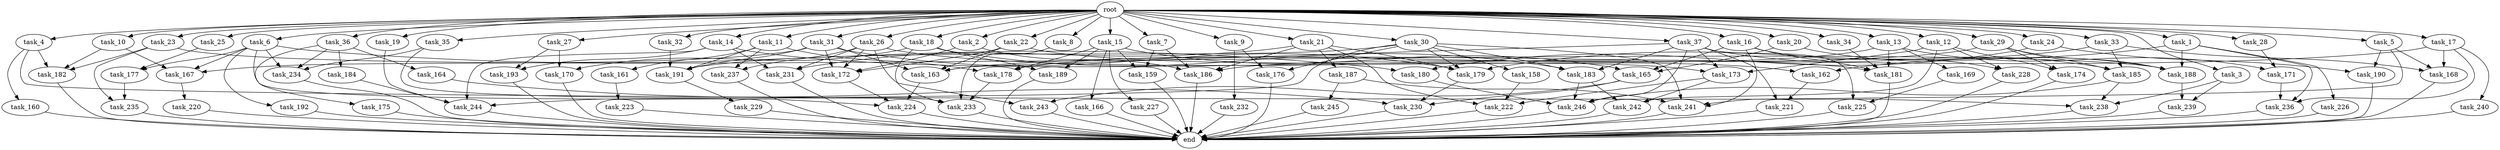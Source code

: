 digraph G {
  task_189 [size="1099511627.776000"];
  task_171 [size="893353197.568000"];
  task_32 [size="1.024000"];
  task_191 [size="1494648619.008000"];
  task_28 [size="1.024000"];
  task_220 [size="858993459.200000"];
  task_27 [size="1.024000"];
  task_4 [size="1.024000"];
  task_2 [size="1.024000"];
  task_13 [size="1.024000"];
  task_224 [size="1185410973.696000"];
  task_186 [size="1769526525.952000"];
  task_177 [size="764504178.688000"];
  task_228 [size="730144440.320000"];
  task_223 [size="549755813.888000"];
  task_245 [size="34359738.368000"];
  task_6 [size="1.024000"];
  task_9 [size="1.024000"];
  task_175 [size="420906795.008000"];
  task_241 [size="558345748.480000"];
  task_159 [size="858993459.200000"];
  task_188 [size="1503238553.600000"];
  task_164 [size="420906795.008000"];
  task_231 [size="670014898.176000"];
  task_158 [size="77309411.328000"];
  task_183 [size="1176821039.104000"];
  task_31 [size="1.024000"];
  task_234 [size="712964571.136000"];
  task_36 [size="1.024000"];
  task_16 [size="1.024000"];
  task_185 [size="1460288880.640000"];
  task_243 [size="730144440.320000"];
  task_161 [size="420906795.008000"];
  task_170 [size="970662608.896000"];
  task_15 [size="1.024000"];
  task_10 [size="1.024000"];
  task_173 [size="1185410973.696000"];
  task_29 [size="1.024000"];
  task_222 [size="1382979469.312000"];
  task_240 [size="214748364.800000"];
  task_162 [size="841813590.016000"];
  task_235 [size="214748364.800000"];
  task_167 [size="429496729.600000"];
  task_221 [size="1099511627.776000"];
  task_190 [size="274877906.944000"];
  task_237 [size="841813590.016000"];
  task_26 [size="1.024000"];
  task_25 [size="1.024000"];
  end [size="0.000000"];
  task_227 [size="549755813.888000"];
  task_169 [size="34359738.368000"];
  task_192 [size="214748364.800000"];
  task_239 [size="635655159.808000"];
  task_180 [size="352187318.272000"];
  task_18 [size="1.024000"];
  task_12 [size="1.024000"];
  task_230 [size="1700807049.216000"];
  task_33 [size="1.024000"];
  task_182 [size="231928233.984000"];
  task_14 [size="1.024000"];
  task_242 [size="1589137899.520000"];
  task_24 [size="1.024000"];
  task_229 [size="77309411.328000"];
  task_236 [size="1494648619.008000"];
  task_246 [size="1932735283.200000"];
  task_184 [size="420906795.008000"];
  task_174 [size="1116691496.960000"];
  task_21 [size="1.024000"];
  task_37 [size="1.024000"];
  task_244 [size="566935683.072000"];
  task_187 [size="214748364.800000"];
  task_23 [size="1.024000"];
  task_176 [size="627065225.216000"];
  root [size="0.000000"];
  task_5 [size="1.024000"];
  task_193 [size="455266533.376000"];
  task_11 [size="1.024000"];
  task_179 [size="644245094.400000"];
  task_3 [size="1.024000"];
  task_166 [size="549755813.888000"];
  task_19 [size="1.024000"];
  task_225 [size="1099511627.776000"];
  task_232 [size="549755813.888000"];
  task_22 [size="1.024000"];
  task_165 [size="1168231104.512000"];
  task_7 [size="1.024000"];
  task_34 [size="1.024000"];
  task_233 [size="1254130450.432000"];
  task_226 [size="420906795.008000"];
  task_17 [size="1.024000"];
  task_168 [size="566935683.072000"];
  task_20 [size="1.024000"];
  task_178 [size="1005022347.264000"];
  task_1 [size="1.024000"];
  task_160 [size="77309411.328000"];
  task_181 [size="1236950581.248000"];
  task_172 [size="1322849927.168000"];
  task_35 [size="1.024000"];
  task_163 [size="1116691496.960000"];
  task_30 [size="1.024000"];
  task_238 [size="601295421.440000"];
  task_8 [size="1.024000"];

  task_189 -> end [size="1.000000"];
  task_171 -> task_236 [size="838860800.000000"];
  task_32 -> task_191 [size="838860800.000000"];
  task_191 -> task_229 [size="75497472.000000"];
  task_28 -> task_171 [size="838860800.000000"];
  task_220 -> end [size="1.000000"];
  task_27 -> task_193 [size="411041792.000000"];
  task_27 -> task_170 [size="411041792.000000"];
  task_4 -> task_160 [size="75497472.000000"];
  task_4 -> task_238 [size="75497472.000000"];
  task_4 -> task_182 [size="75497472.000000"];
  task_2 -> task_186 [size="536870912.000000"];
  task_2 -> task_172 [size="536870912.000000"];
  task_13 -> task_169 [size="33554432.000000"];
  task_13 -> task_181 [size="33554432.000000"];
  task_13 -> task_171 [size="33554432.000000"];
  task_13 -> task_178 [size="33554432.000000"];
  task_224 -> end [size="1.000000"];
  task_186 -> end [size="1.000000"];
  task_177 -> task_235 [size="134217728.000000"];
  task_228 -> end [size="1.000000"];
  task_223 -> end [size="1.000000"];
  task_245 -> end [size="1.000000"];
  task_6 -> task_167 [size="209715200.000000"];
  task_6 -> task_234 [size="209715200.000000"];
  task_6 -> task_224 [size="209715200.000000"];
  task_6 -> task_192 [size="209715200.000000"];
  task_6 -> task_180 [size="209715200.000000"];
  task_6 -> task_177 [size="209715200.000000"];
  task_9 -> task_232 [size="536870912.000000"];
  task_9 -> task_176 [size="536870912.000000"];
  task_175 -> end [size="1.000000"];
  task_241 -> end [size="1.000000"];
  task_159 -> end [size="1.000000"];
  task_188 -> task_239 [size="411041792.000000"];
  task_164 -> task_230 [size="679477248.000000"];
  task_231 -> end [size="1.000000"];
  task_158 -> task_222 [size="838860800.000000"];
  task_183 -> task_246 [size="838860800.000000"];
  task_183 -> task_242 [size="838860800.000000"];
  task_31 -> task_167 [size="134217728.000000"];
  task_31 -> task_163 [size="134217728.000000"];
  task_31 -> task_179 [size="134217728.000000"];
  task_31 -> task_172 [size="134217728.000000"];
  task_31 -> task_191 [size="134217728.000000"];
  task_234 -> end [size="1.000000"];
  task_36 -> task_175 [size="411041792.000000"];
  task_36 -> task_184 [size="411041792.000000"];
  task_36 -> task_164 [size="411041792.000000"];
  task_36 -> task_234 [size="411041792.000000"];
  task_16 -> task_181 [size="301989888.000000"];
  task_16 -> task_241 [size="301989888.000000"];
  task_16 -> task_165 [size="301989888.000000"];
  task_16 -> task_228 [size="301989888.000000"];
  task_185 -> task_246 [size="301989888.000000"];
  task_185 -> task_238 [size="301989888.000000"];
  task_243 -> end [size="1.000000"];
  task_161 -> task_223 [size="536870912.000000"];
  task_170 -> end [size="1.000000"];
  task_15 -> task_189 [size="536870912.000000"];
  task_15 -> task_227 [size="536870912.000000"];
  task_15 -> task_178 [size="536870912.000000"];
  task_15 -> task_165 [size="536870912.000000"];
  task_15 -> task_166 [size="536870912.000000"];
  task_15 -> task_159 [size="536870912.000000"];
  task_10 -> task_167 [size="75497472.000000"];
  task_10 -> task_182 [size="75497472.000000"];
  task_173 -> task_242 [size="301989888.000000"];
  task_173 -> task_222 [size="301989888.000000"];
  task_29 -> task_185 [size="679477248.000000"];
  task_29 -> task_186 [size="679477248.000000"];
  task_29 -> task_174 [size="679477248.000000"];
  task_29 -> task_188 [size="679477248.000000"];
  task_222 -> end [size="1.000000"];
  task_240 -> end [size="1.000000"];
  task_162 -> task_221 [size="536870912.000000"];
  task_235 -> end [size="1.000000"];
  task_167 -> task_220 [size="838860800.000000"];
  task_221 -> end [size="1.000000"];
  task_190 -> end [size="1.000000"];
  task_237 -> end [size="1.000000"];
  task_26 -> task_243 [size="411041792.000000"];
  task_26 -> task_231 [size="411041792.000000"];
  task_26 -> task_237 [size="411041792.000000"];
  task_26 -> task_162 [size="411041792.000000"];
  task_26 -> task_172 [size="411041792.000000"];
  task_25 -> task_177 [size="536870912.000000"];
  task_227 -> end [size="1.000000"];
  task_169 -> task_225 [size="536870912.000000"];
  task_192 -> end [size="1.000000"];
  task_239 -> end [size="1.000000"];
  task_180 -> task_246 [size="209715200.000000"];
  task_18 -> task_189 [size="536870912.000000"];
  task_18 -> task_183 [size="536870912.000000"];
  task_18 -> task_170 [size="536870912.000000"];
  task_18 -> task_233 [size="536870912.000000"];
  task_12 -> task_242 [size="411041792.000000"];
  task_12 -> task_173 [size="411041792.000000"];
  task_12 -> task_174 [size="411041792.000000"];
  task_12 -> task_228 [size="411041792.000000"];
  task_230 -> end [size="1.000000"];
  task_33 -> task_185 [size="209715200.000000"];
  task_33 -> task_179 [size="209715200.000000"];
  task_33 -> task_168 [size="209715200.000000"];
  task_182 -> end [size="1.000000"];
  task_14 -> task_231 [size="33554432.000000"];
  task_14 -> task_193 [size="33554432.000000"];
  task_14 -> task_181 [size="33554432.000000"];
  task_14 -> task_244 [size="33554432.000000"];
  task_242 -> end [size="1.000000"];
  task_24 -> task_180 [size="134217728.000000"];
  task_24 -> task_190 [size="134217728.000000"];
  task_229 -> end [size="1.000000"];
  task_236 -> end [size="1.000000"];
  task_246 -> end [size="1.000000"];
  task_184 -> task_244 [size="33554432.000000"];
  task_174 -> end [size="1.000000"];
  task_21 -> task_187 [size="209715200.000000"];
  task_21 -> task_231 [size="209715200.000000"];
  task_21 -> task_186 [size="209715200.000000"];
  task_21 -> task_179 [size="209715200.000000"];
  task_21 -> task_222 [size="209715200.000000"];
  task_37 -> task_246 [size="536870912.000000"];
  task_37 -> task_163 [size="536870912.000000"];
  task_37 -> task_185 [size="536870912.000000"];
  task_37 -> task_225 [size="536870912.000000"];
  task_37 -> task_221 [size="536870912.000000"];
  task_37 -> task_183 [size="536870912.000000"];
  task_37 -> task_173 [size="536870912.000000"];
  task_244 -> end [size="1.000000"];
  task_187 -> task_245 [size="33554432.000000"];
  task_187 -> task_241 [size="33554432.000000"];
  task_23 -> task_235 [size="75497472.000000"];
  task_23 -> task_182 [size="75497472.000000"];
  task_23 -> task_188 [size="75497472.000000"];
  task_176 -> end [size="1.000000"];
  root -> task_12 [size="1.000000"];
  root -> task_36 [size="1.000000"];
  root -> task_16 [size="1.000000"];
  root -> task_9 [size="1.000000"];
  root -> task_1 [size="1.000000"];
  root -> task_11 [size="1.000000"];
  root -> task_22 [size="1.000000"];
  root -> task_7 [size="1.000000"];
  root -> task_28 [size="1.000000"];
  root -> task_4 [size="1.000000"];
  root -> task_34 [size="1.000000"];
  root -> task_2 [size="1.000000"];
  root -> task_15 [size="1.000000"];
  root -> task_10 [size="1.000000"];
  root -> task_29 [size="1.000000"];
  root -> task_21 [size="1.000000"];
  root -> task_17 [size="1.000000"];
  root -> task_18 [size="1.000000"];
  root -> task_27 [size="1.000000"];
  root -> task_20 [size="1.000000"];
  root -> task_23 [size="1.000000"];
  root -> task_6 [size="1.000000"];
  root -> task_32 [size="1.000000"];
  root -> task_5 [size="1.000000"];
  root -> task_37 [size="1.000000"];
  root -> task_26 [size="1.000000"];
  root -> task_25 [size="1.000000"];
  root -> task_8 [size="1.000000"];
  root -> task_35 [size="1.000000"];
  root -> task_13 [size="1.000000"];
  root -> task_30 [size="1.000000"];
  root -> task_19 [size="1.000000"];
  root -> task_33 [size="1.000000"];
  root -> task_24 [size="1.000000"];
  root -> task_3 [size="1.000000"];
  root -> task_31 [size="1.000000"];
  root -> task_14 [size="1.000000"];
  task_5 -> task_168 [size="134217728.000000"];
  task_5 -> task_241 [size="134217728.000000"];
  task_5 -> task_190 [size="134217728.000000"];
  task_193 -> end [size="1.000000"];
  task_11 -> task_161 [size="411041792.000000"];
  task_11 -> task_178 [size="411041792.000000"];
  task_11 -> task_237 [size="411041792.000000"];
  task_11 -> task_191 [size="411041792.000000"];
  task_179 -> task_230 [size="679477248.000000"];
  task_3 -> task_238 [size="209715200.000000"];
  task_3 -> task_239 [size="209715200.000000"];
  task_166 -> end [size="1.000000"];
  task_19 -> task_244 [size="411041792.000000"];
  task_225 -> end [size="1.000000"];
  task_232 -> end [size="1.000000"];
  task_22 -> task_163 [size="209715200.000000"];
  task_22 -> task_172 [size="209715200.000000"];
  task_22 -> task_173 [size="209715200.000000"];
  task_165 -> task_230 [size="301989888.000000"];
  task_165 -> task_243 [size="301989888.000000"];
  task_7 -> task_186 [size="301989888.000000"];
  task_7 -> task_159 [size="301989888.000000"];
  task_34 -> task_181 [size="838860800.000000"];
  task_233 -> end [size="1.000000"];
  task_226 -> end [size="1.000000"];
  task_17 -> task_240 [size="209715200.000000"];
  task_17 -> task_163 [size="209715200.000000"];
  task_17 -> task_168 [size="209715200.000000"];
  task_17 -> task_236 [size="209715200.000000"];
  task_168 -> end [size="1.000000"];
  task_20 -> task_165 [size="301989888.000000"];
  task_20 -> task_188 [size="301989888.000000"];
  task_178 -> task_233 [size="75497472.000000"];
  task_1 -> task_226 [size="411041792.000000"];
  task_1 -> task_162 [size="411041792.000000"];
  task_1 -> task_188 [size="411041792.000000"];
  task_1 -> task_236 [size="411041792.000000"];
  task_160 -> end [size="1.000000"];
  task_181 -> end [size="1.000000"];
  task_172 -> task_224 [size="411041792.000000"];
  task_35 -> task_233 [size="75497472.000000"];
  task_35 -> task_234 [size="75497472.000000"];
  task_163 -> task_224 [size="536870912.000000"];
  task_30 -> task_191 [size="75497472.000000"];
  task_30 -> task_183 [size="75497472.000000"];
  task_30 -> task_241 [size="75497472.000000"];
  task_30 -> task_179 [size="75497472.000000"];
  task_30 -> task_158 [size="75497472.000000"];
  task_30 -> task_176 [size="75497472.000000"];
  task_30 -> task_244 [size="75497472.000000"];
  task_238 -> end [size="1.000000"];
  task_8 -> task_233 [size="536870912.000000"];
}
